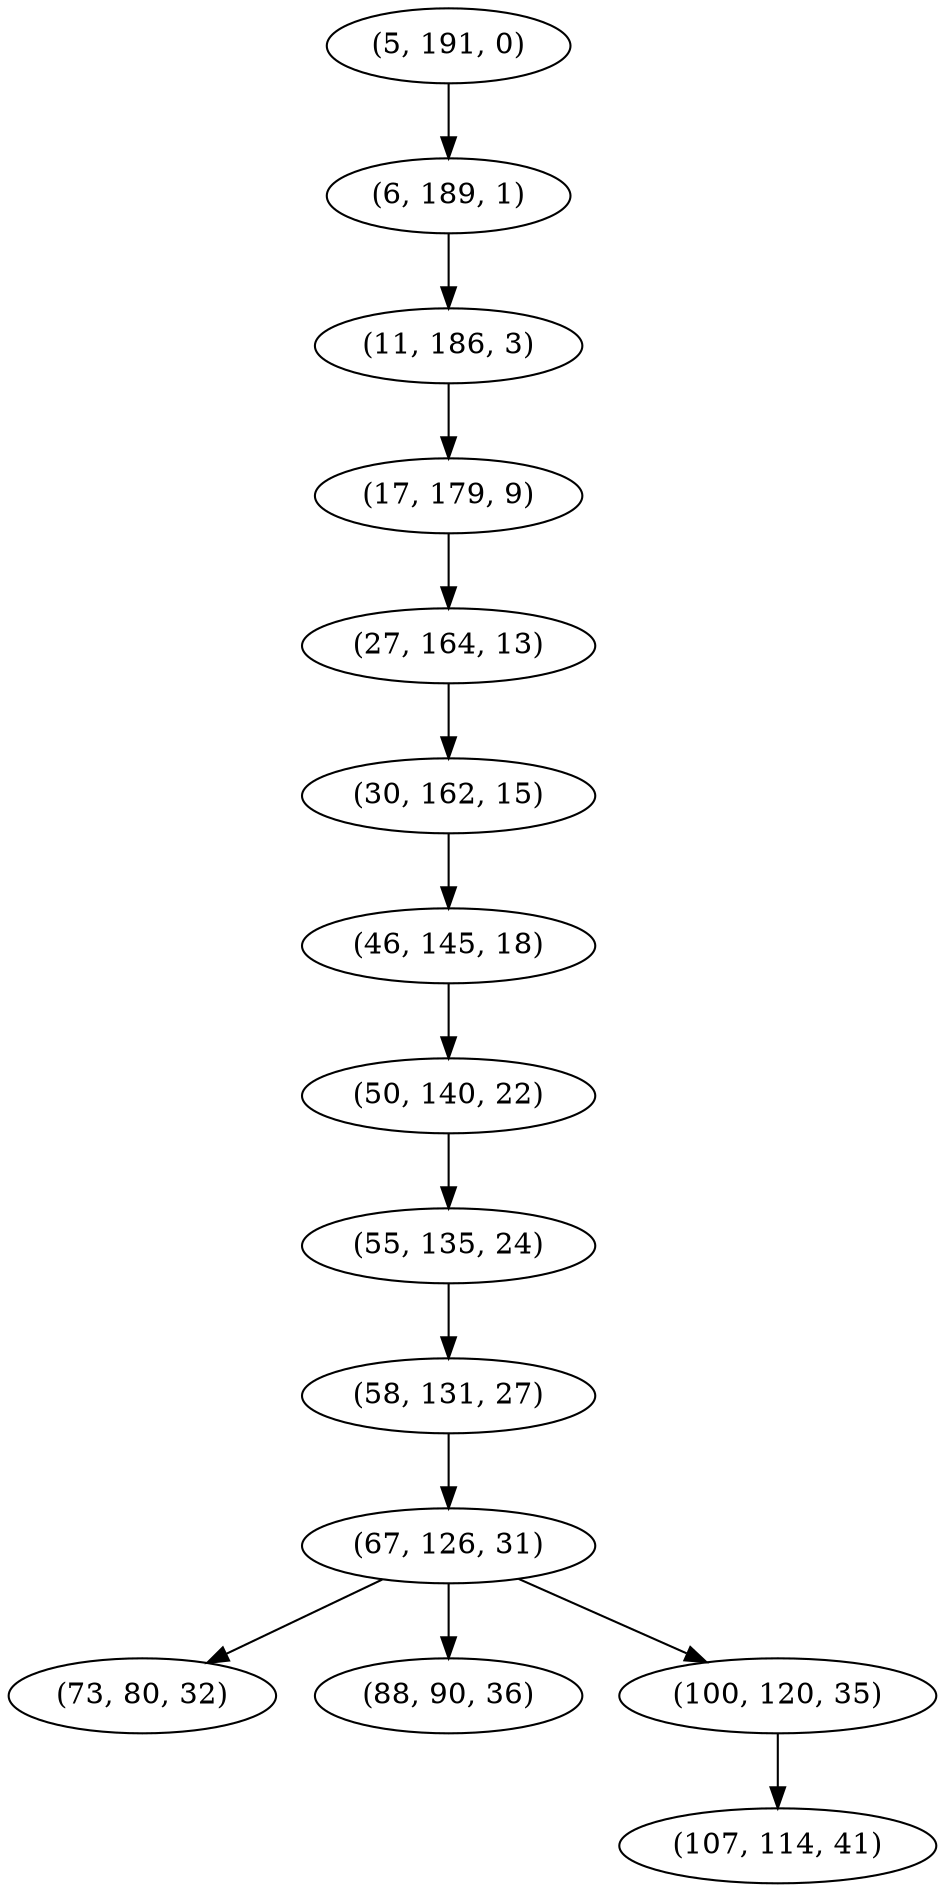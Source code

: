 digraph tree {
    "(5, 191, 0)";
    "(6, 189, 1)";
    "(11, 186, 3)";
    "(17, 179, 9)";
    "(27, 164, 13)";
    "(30, 162, 15)";
    "(46, 145, 18)";
    "(50, 140, 22)";
    "(55, 135, 24)";
    "(58, 131, 27)";
    "(67, 126, 31)";
    "(73, 80, 32)";
    "(88, 90, 36)";
    "(100, 120, 35)";
    "(107, 114, 41)";
    "(5, 191, 0)" -> "(6, 189, 1)";
    "(6, 189, 1)" -> "(11, 186, 3)";
    "(11, 186, 3)" -> "(17, 179, 9)";
    "(17, 179, 9)" -> "(27, 164, 13)";
    "(27, 164, 13)" -> "(30, 162, 15)";
    "(30, 162, 15)" -> "(46, 145, 18)";
    "(46, 145, 18)" -> "(50, 140, 22)";
    "(50, 140, 22)" -> "(55, 135, 24)";
    "(55, 135, 24)" -> "(58, 131, 27)";
    "(58, 131, 27)" -> "(67, 126, 31)";
    "(67, 126, 31)" -> "(73, 80, 32)";
    "(67, 126, 31)" -> "(88, 90, 36)";
    "(67, 126, 31)" -> "(100, 120, 35)";
    "(100, 120, 35)" -> "(107, 114, 41)";
}
